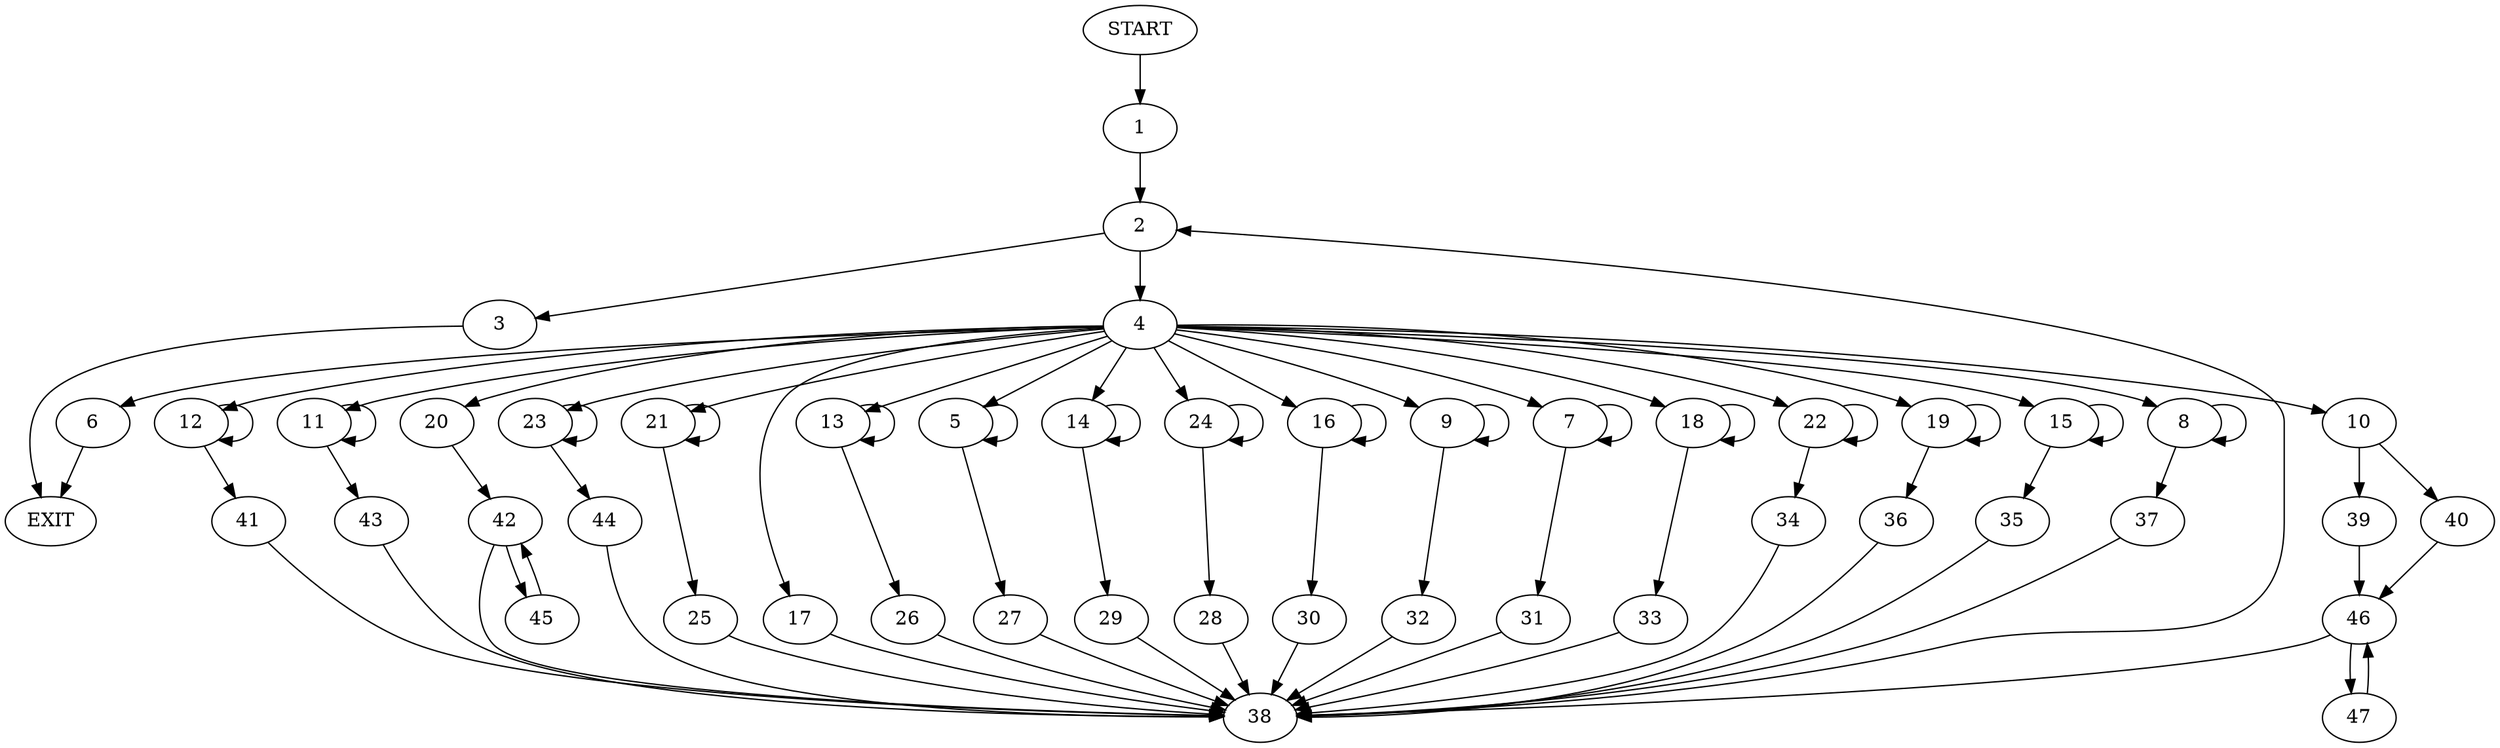 digraph {
0 [label="START"]
48 [label="EXIT"]
0 -> 1
1 -> 2
2 -> 3
2 -> 4
3 -> 48
4 -> 5
4 -> 6
4 -> 7
4 -> 8
4 -> 9
4 -> 10
4 -> 11
4 -> 12
4 -> 13
4 -> 14
4 -> 15
4 -> 16
4 -> 17
4 -> 18
4 -> 19
4 -> 20
4 -> 21
4 -> 22
4 -> 23
4 -> 24
6 -> 48
21 -> 25
21 -> 21
13 -> 26
13 -> 13
5 -> 5
5 -> 27
24 -> 24
24 -> 28
14 -> 14
14 -> 29
16 -> 30
16 -> 16
7 -> 7
7 -> 31
9 -> 32
9 -> 9
18 -> 18
18 -> 33
22 -> 22
22 -> 34
15 -> 15
15 -> 35
19 -> 36
19 -> 19
8 -> 8
8 -> 37
17 -> 38
10 -> 39
10 -> 40
12 -> 41
12 -> 12
20 -> 42
11 -> 43
11 -> 11
23 -> 44
23 -> 23
42 -> 38
42 -> 45
45 -> 42
38 -> 2
39 -> 46
40 -> 46
46 -> 38
46 -> 47
47 -> 46
34 -> 38
32 -> 38
25 -> 38
41 -> 38
33 -> 38
44 -> 38
29 -> 38
37 -> 38
31 -> 38
28 -> 38
36 -> 38
26 -> 38
35 -> 38
43 -> 38
30 -> 38
27 -> 38
}

